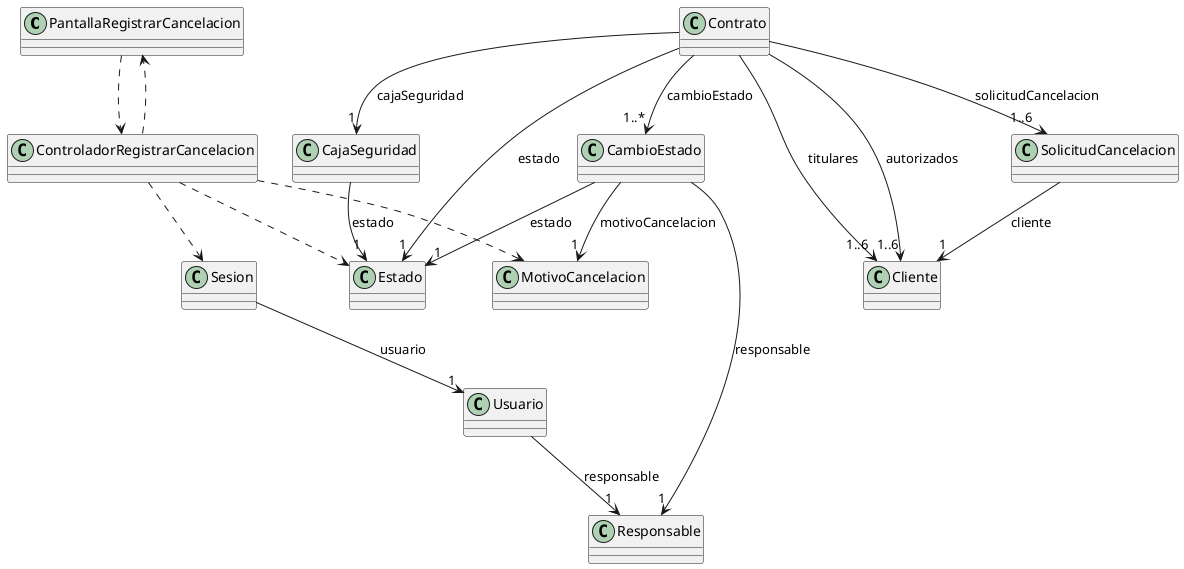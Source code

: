 @startuml clasePuntero

class PantallaRegistrarCancelacion{}
class ControladorRegistrarCancelacion{}

class Cliente{}
class Contrato{}
class SolicitudCancelacion{}
class MotivoCancelacion{}
class Sesion{}
class Usuario{}
class CambioEstado{}
class CajaSeguridad{}
class Responsable{}
class Estado{}


Sesion --> "1" Usuario : usuario
Usuario --> "1" Responsable : responsable
Contrato --> "1" CajaSeguridad : cajaSeguridad
CambioEstado --> "1" Estado : estado
Contrato --> "1..*" CambioEstado : cambioEstado
Contrato --> "1" Estado : estado
CajaSeguridad --> "1" Estado : estado

PantallaRegistrarCancelacion ..> ControladorRegistrarCancelacion
ControladorRegistrarCancelacion ..> PantallaRegistrarCancelacion

Contrato --> "1..6" Cliente : titulares
Contrato --> "1..6" Cliente : autorizados

CambioEstado --> "1" MotivoCancelacion : motivoCancelacion
ControladorRegistrarCancelacion ..> MotivoCancelacion

Contrato --> "1..6" SolicitudCancelacion : solicitudCancelacion
SolicitudCancelacion --> "1" Cliente : cliente
ControladorRegistrarCancelacion ..> Sesion
CambioEstado --> "1" Responsable : responsable
ControladorRegistrarCancelacion ..> Estado
@enduml